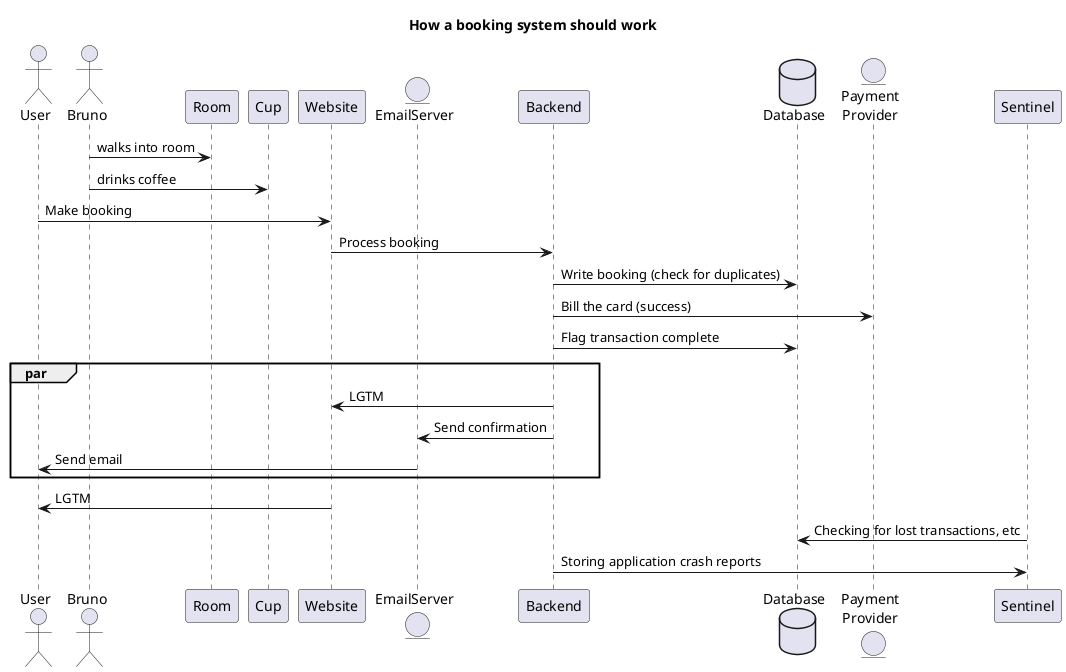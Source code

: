 @startuml overview

title How a booking system should work
actor User 

actor Bruno
Bruno -> Room : walks into room 
Bruno -> Cup : drinks coffee





User -> Website: Make booking 
entity   EmailServer
Website -> Backend: Process booking
database Database
Backend -> Database: Write booking (check for duplicates)
entity "Payment\nProvider" as Provider 
Backend -> Provider: Bill the card (success)
Backend -> Database: Flag transaction complete
par 
Backend -> Website: LGTM
Backend -> EmailServer: Send confirmation
EmailServer -> User: Send email
end
Website -> User: LGTM
Sentinel -> Database: Checking for lost transactions, etc
Backend -> Sentinel : Storing application crash reports
@enduml